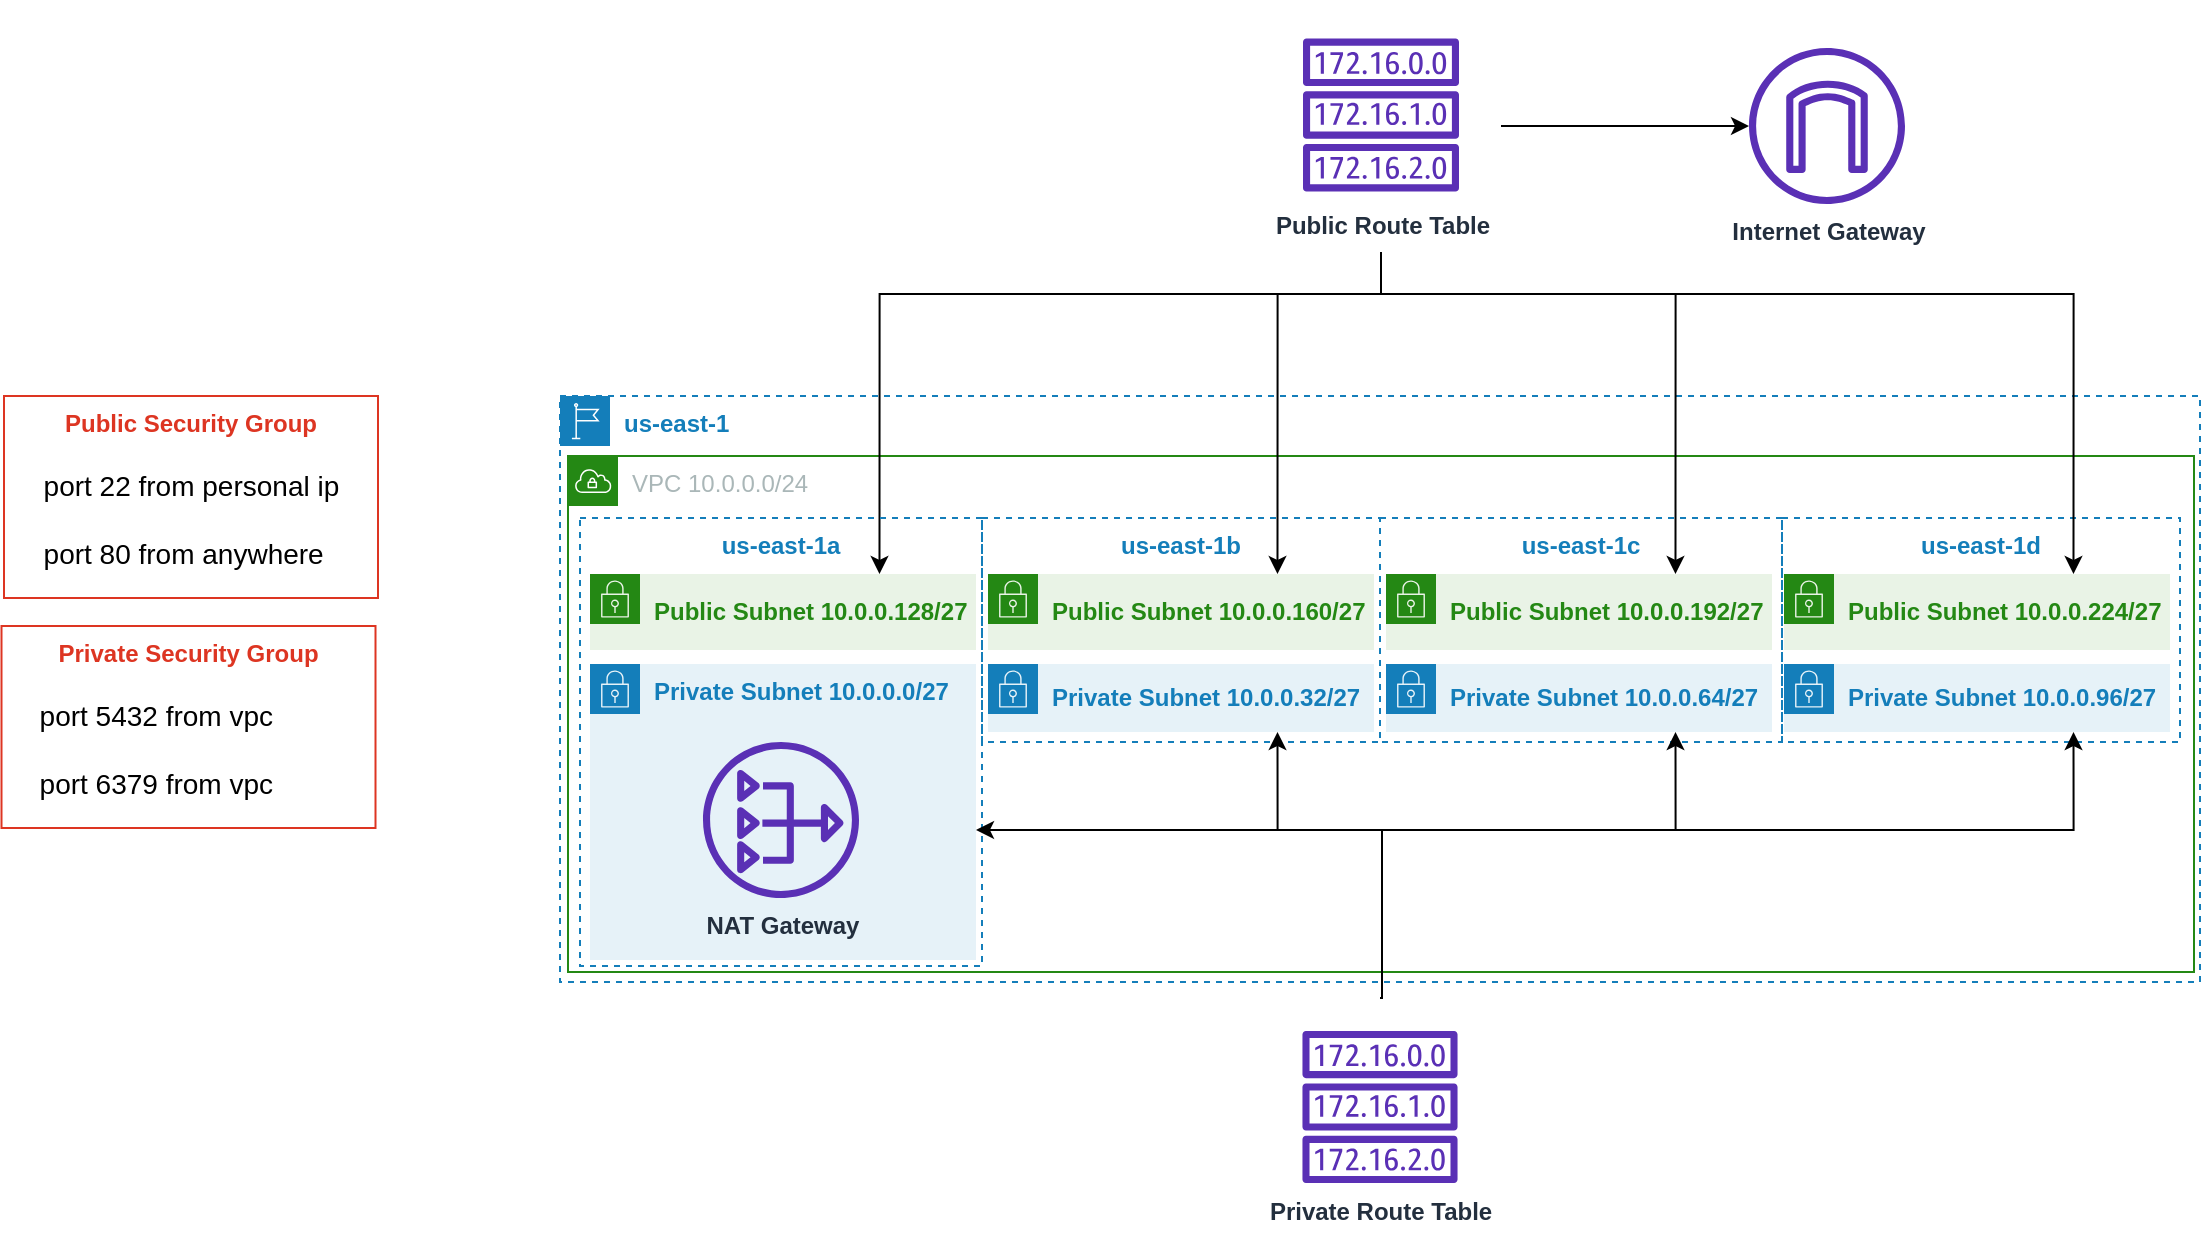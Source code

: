 <mxfile version="14.7.2" type="device"><diagram id="5jq4qde_LeKyUFYyVB4t" name="Page-1"><mxGraphModel dx="1822" dy="737" grid="0" gridSize="10" guides="1" tooltips="1" connect="1" arrows="1" fold="1" page="0" pageScale="1" pageWidth="850" pageHeight="1100" math="0" shadow="0"><root><mxCell id="0"/><mxCell id="1" parent="0"/><mxCell id="xucgfwfK4AjFJKdcSk11-4" value="us-east-1" style="points=[[0,0],[0.25,0],[0.5,0],[0.75,0],[1,0],[1,0.25],[1,0.5],[1,0.75],[1,1],[0.75,1],[0.5,1],[0.25,1],[0,1],[0,0.75],[0,0.5],[0,0.25]];outlineConnect=0;gradientColor=none;html=1;whiteSpace=wrap;fontSize=12;fontStyle=1;shape=mxgraph.aws4.group;grIcon=mxgraph.aws4.group_region;strokeColor=#147EBA;fillColor=none;verticalAlign=top;align=left;spacingLeft=30;fontColor=#147EBA;dashed=1;" vertex="1" parent="1"><mxGeometry x="185" y="305" width="820" height="293" as="geometry"/></mxCell><mxCell id="xucgfwfK4AjFJKdcSk11-11" value="VPC 10.0.0.0/24" style="points=[[0,0],[0.25,0],[0.5,0],[0.75,0],[1,0],[1,0.25],[1,0.5],[1,0.75],[1,1],[0.75,1],[0.5,1],[0.25,1],[0,1],[0,0.75],[0,0.5],[0,0.25]];outlineConnect=0;gradientColor=none;html=1;whiteSpace=wrap;fontSize=12;fontStyle=0;shape=mxgraph.aws4.group;grIcon=mxgraph.aws4.group_vpc;strokeColor=#248814;fillColor=none;verticalAlign=top;align=left;spacingLeft=30;fontColor=#AAB7B8;dashed=0;" vertex="1" parent="1"><mxGeometry x="189" y="335" width="813" height="258" as="geometry"/></mxCell><mxCell id="xucgfwfK4AjFJKdcSk11-28" style="edgeStyle=orthogonalEdgeStyle;rounded=0;orthogonalLoop=1;jettySize=auto;html=1;exitX=0.5;exitY=1;exitDx=0;exitDy=0;entryX=0.75;entryY=0;entryDx=0;entryDy=0;" edge="1" parent="1" source="xucgfwfK4AjFJKdcSk11-27" target="xucgfwfK4AjFJKdcSk11-2"><mxGeometry relative="1" as="geometry"><Array as="points"><mxPoint x="596" y="254"/><mxPoint x="345" y="254"/></Array></mxGeometry></mxCell><mxCell id="xucgfwfK4AjFJKdcSk11-38" style="edgeStyle=orthogonalEdgeStyle;rounded=0;orthogonalLoop=1;jettySize=auto;html=1;exitX=1;exitY=0.5;exitDx=0;exitDy=0;" edge="1" parent="1" source="xucgfwfK4AjFJKdcSk11-27" target="xucgfwfK4AjFJKdcSk11-9"><mxGeometry relative="1" as="geometry"/></mxCell><mxCell id="xucgfwfK4AjFJKdcSk11-27" value="" style="rounded=0;whiteSpace=wrap;html=1;verticalAlign=middle;strokeColor=none;" vertex="1" parent="1"><mxGeometry x="535.5" y="107" width="120" height="126" as="geometry"/></mxCell><mxCell id="xucgfwfK4AjFJKdcSk11-5" value="us-east-1a" style="fillColor=none;strokeColor=#147EBA;dashed=1;verticalAlign=top;fontStyle=1;fontColor=#147EBA;" vertex="1" parent="1"><mxGeometry x="195" y="366" width="201" height="224" as="geometry"/></mxCell><mxCell id="xucgfwfK4AjFJKdcSk11-23" value="us-east-1b" style="fillColor=none;strokeColor=#147EBA;dashed=1;verticalAlign=top;fontStyle=1;fontColor=#147EBA;" vertex="1" parent="1"><mxGeometry x="396" y="366" width="199" height="112" as="geometry"/></mxCell><mxCell id="xucgfwfK4AjFJKdcSk11-24" value="us-east-1c" style="fillColor=none;strokeColor=#147EBA;dashed=1;verticalAlign=top;fontStyle=1;fontColor=#147EBA;" vertex="1" parent="1"><mxGeometry x="595" y="366" width="201" height="112" as="geometry"/></mxCell><mxCell id="xucgfwfK4AjFJKdcSk11-25" value="us-east-1d" style="fillColor=none;strokeColor=#147EBA;dashed=1;verticalAlign=top;fontStyle=1;fontColor=#147EBA;" vertex="1" parent="1"><mxGeometry x="796" y="366" width="199" height="112" as="geometry"/></mxCell><mxCell id="xucgfwfK4AjFJKdcSk11-2" value="Public Subnet 10.0.0.128/27" style="points=[[0,0],[0.25,0],[0.5,0],[0.75,0],[1,0],[1,0.25],[1,0.5],[1,0.75],[1,1],[0.75,1],[0.5,1],[0.25,1],[0,1],[0,0.75],[0,0.5],[0,0.25]];outlineConnect=0;gradientColor=none;html=1;whiteSpace=wrap;fontSize=12;fontStyle=1;shape=mxgraph.aws4.group;grIcon=mxgraph.aws4.group_security_group;grStroke=0;strokeColor=#248814;fillColor=#E9F3E6;verticalAlign=middle;align=left;spacingLeft=30;fontColor=#248814;dashed=0;" vertex="1" parent="1"><mxGeometry x="200" y="394" width="193" height="38" as="geometry"/></mxCell><mxCell id="xucgfwfK4AjFJKdcSk11-3" value="Private Subnet 10.0.0.0/27" style="points=[[0,0],[0.25,0],[0.5,0],[0.75,0],[1,0],[1,0.25],[1,0.5],[1,0.75],[1,1],[0.75,1],[0.5,1],[0.25,1],[0,1],[0,0.75],[0,0.5],[0,0.25]];outlineConnect=0;gradientColor=none;html=1;whiteSpace=wrap;fontSize=12;fontStyle=1;shape=mxgraph.aws4.group;grIcon=mxgraph.aws4.group_security_group;grStroke=0;strokeColor=#147EBA;fillColor=#E6F2F8;verticalAlign=top;align=left;spacingLeft=30;fontColor=#147EBA;dashed=0;" vertex="1" parent="1"><mxGeometry x="200" y="439" width="193" height="148" as="geometry"/></mxCell><mxCell id="xucgfwfK4AjFJKdcSk11-6" value="Public Security Group" style="fillColor=none;strokeColor=#DD3522;verticalAlign=top;fontStyle=1;fontColor=#DD3522;" vertex="1" parent="1"><mxGeometry x="-93" y="305" width="187" height="101" as="geometry"/></mxCell><mxCell id="xucgfwfK4AjFJKdcSk11-8" value="Public Route Table" style="outlineConnect=0;fontColor=#232F3E;gradientColor=none;fillColor=#5A30B5;strokeColor=none;dashed=0;verticalLabelPosition=bottom;verticalAlign=top;align=center;html=1;fontSize=12;fontStyle=1;aspect=fixed;pointerEvents=1;shape=mxgraph.aws4.route_table;" vertex="1" parent="1"><mxGeometry x="556.5" y="123.5" width="78" height="82" as="geometry"/></mxCell><mxCell id="xucgfwfK4AjFJKdcSk11-9" value="Internet Gateway" style="outlineConnect=0;fontColor=#232F3E;gradientColor=none;fillColor=#5A30B5;strokeColor=none;dashed=0;verticalLabelPosition=bottom;verticalAlign=top;align=center;html=1;fontSize=12;fontStyle=1;aspect=fixed;pointerEvents=1;shape=mxgraph.aws4.internet_gateway;" vertex="1" parent="1"><mxGeometry x="779.5" y="131" width="78" height="78" as="geometry"/></mxCell><mxCell id="xucgfwfK4AjFJKdcSk11-10" value="NAT Gateway" style="outlineConnect=0;fontColor=#232F3E;gradientColor=none;fillColor=#5A30B5;strokeColor=none;dashed=0;verticalLabelPosition=bottom;verticalAlign=top;align=center;html=1;fontSize=12;fontStyle=1;aspect=fixed;pointerEvents=1;shape=mxgraph.aws4.nat_gateway;" vertex="1" parent="1"><mxGeometry x="256.5" y="478" width="78" height="78" as="geometry"/></mxCell><mxCell id="xucgfwfK4AjFJKdcSk11-16" value="Public Subnet 10.0.0.160/27" style="points=[[0,0],[0.25,0],[0.5,0],[0.75,0],[1,0],[1,0.25],[1,0.5],[1,0.75],[1,1],[0.75,1],[0.5,1],[0.25,1],[0,1],[0,0.75],[0,0.5],[0,0.25]];outlineConnect=0;gradientColor=none;html=1;whiteSpace=wrap;fontSize=12;fontStyle=1;shape=mxgraph.aws4.group;grIcon=mxgraph.aws4.group_security_group;grStroke=0;strokeColor=#248814;fillColor=#E9F3E6;verticalAlign=middle;align=left;spacingLeft=30;fontColor=#248814;dashed=0;" vertex="1" parent="1"><mxGeometry x="399" y="394" width="193" height="38" as="geometry"/></mxCell><mxCell id="xucgfwfK4AjFJKdcSk11-17" value="Public Subnet 10.0.0.192/27" style="points=[[0,0],[0.25,0],[0.5,0],[0.75,0],[1,0],[1,0.25],[1,0.5],[1,0.75],[1,1],[0.75,1],[0.5,1],[0.25,1],[0,1],[0,0.75],[0,0.5],[0,0.25]];outlineConnect=0;gradientColor=none;html=1;whiteSpace=wrap;fontSize=12;fontStyle=1;shape=mxgraph.aws4.group;grIcon=mxgraph.aws4.group_security_group;grStroke=0;strokeColor=#248814;fillColor=#E9F3E6;verticalAlign=middle;align=left;spacingLeft=30;fontColor=#248814;dashed=0;" vertex="1" parent="1"><mxGeometry x="598" y="394" width="193" height="38" as="geometry"/></mxCell><mxCell id="xucgfwfK4AjFJKdcSk11-18" value="Public Subnet 10.0.0.224/27" style="points=[[0,0],[0.25,0],[0.5,0],[0.75,0],[1,0],[1,0.25],[1,0.5],[1,0.75],[1,1],[0.75,1],[0.5,1],[0.25,1],[0,1],[0,0.75],[0,0.5],[0,0.25]];outlineConnect=0;gradientColor=none;html=1;whiteSpace=wrap;fontSize=12;fontStyle=1;shape=mxgraph.aws4.group;grIcon=mxgraph.aws4.group_security_group;grStroke=0;strokeColor=#248814;fillColor=#E9F3E6;verticalAlign=middle;align=left;spacingLeft=30;fontColor=#248814;dashed=0;" vertex="1" parent="1"><mxGeometry x="797" y="394" width="193" height="38" as="geometry"/></mxCell><mxCell id="xucgfwfK4AjFJKdcSk11-19" value="Private Subnet 10.0.0.32/27" style="points=[[0,0],[0.25,0],[0.5,0],[0.75,0],[1,0],[1,0.25],[1,0.5],[1,0.75],[1,1],[0.75,1],[0.5,1],[0.25,1],[0,1],[0,0.75],[0,0.5],[0,0.25]];outlineConnect=0;gradientColor=none;html=1;whiteSpace=wrap;fontSize=12;fontStyle=1;shape=mxgraph.aws4.group;grIcon=mxgraph.aws4.group_security_group;grStroke=0;strokeColor=#147EBA;fillColor=#E6F2F8;verticalAlign=middle;align=left;spacingLeft=30;fontColor=#147EBA;dashed=0;" vertex="1" parent="1"><mxGeometry x="399" y="439" width="193" height="34" as="geometry"/></mxCell><mxCell id="xucgfwfK4AjFJKdcSk11-20" value="Private Subnet 10.0.0.64/27" style="points=[[0,0],[0.25,0],[0.5,0],[0.75,0],[1,0],[1,0.25],[1,0.5],[1,0.75],[1,1],[0.75,1],[0.5,1],[0.25,1],[0,1],[0,0.75],[0,0.5],[0,0.25]];outlineConnect=0;gradientColor=none;html=1;whiteSpace=wrap;fontSize=12;fontStyle=1;shape=mxgraph.aws4.group;grIcon=mxgraph.aws4.group_security_group;grStroke=0;strokeColor=#147EBA;fillColor=#E6F2F8;verticalAlign=middle;align=left;spacingLeft=30;fontColor=#147EBA;dashed=0;" vertex="1" parent="1"><mxGeometry x="598" y="439" width="193" height="34" as="geometry"/></mxCell><mxCell id="xucgfwfK4AjFJKdcSk11-21" value="Private Subnet 10.0.0.96/27" style="points=[[0,0],[0.25,0],[0.5,0],[0.75,0],[1,0],[1,0.25],[1,0.5],[1,0.75],[1,1],[0.75,1],[0.5,1],[0.25,1],[0,1],[0,0.75],[0,0.5],[0,0.25]];outlineConnect=0;gradientColor=none;html=1;whiteSpace=wrap;fontSize=12;fontStyle=1;shape=mxgraph.aws4.group;grIcon=mxgraph.aws4.group_security_group;grStroke=0;strokeColor=#147EBA;fillColor=#E6F2F8;verticalAlign=middle;align=left;spacingLeft=30;fontColor=#147EBA;dashed=0;" vertex="1" parent="1"><mxGeometry x="797" y="439" width="193" height="34" as="geometry"/></mxCell><mxCell id="xucgfwfK4AjFJKdcSk11-29" style="edgeStyle=orthogonalEdgeStyle;rounded=0;orthogonalLoop=1;jettySize=auto;html=1;entryX=0.75;entryY=0;entryDx=0;entryDy=0;exitX=0.5;exitY=1;exitDx=0;exitDy=0;" edge="1" parent="1" source="xucgfwfK4AjFJKdcSk11-27" target="xucgfwfK4AjFJKdcSk11-16"><mxGeometry relative="1" as="geometry"><mxPoint x="686" y="255" as="sourcePoint"/><mxPoint x="354.75" y="404" as="targetPoint"/><Array as="points"><mxPoint x="596" y="254"/><mxPoint x="544" y="254"/></Array></mxGeometry></mxCell><mxCell id="xucgfwfK4AjFJKdcSk11-30" style="edgeStyle=orthogonalEdgeStyle;rounded=0;orthogonalLoop=1;jettySize=auto;html=1;entryX=0.75;entryY=0;entryDx=0;entryDy=0;exitX=0.5;exitY=1;exitDx=0;exitDy=0;" edge="1" parent="1" source="xucgfwfK4AjFJKdcSk11-27" target="xucgfwfK4AjFJKdcSk11-17"><mxGeometry relative="1" as="geometry"><mxPoint x="848.75" y="201" as="sourcePoint"/><mxPoint x="797" y="381" as="targetPoint"/><Array as="points"><mxPoint x="596" y="254"/><mxPoint x="743" y="254"/></Array></mxGeometry></mxCell><mxCell id="xucgfwfK4AjFJKdcSk11-31" style="edgeStyle=orthogonalEdgeStyle;rounded=0;orthogonalLoop=1;jettySize=auto;html=1;entryX=0.75;entryY=0;entryDx=0;entryDy=0;exitX=0.5;exitY=1;exitDx=0;exitDy=0;" edge="1" parent="1" source="xucgfwfK4AjFJKdcSk11-27" target="xucgfwfK4AjFJKdcSk11-18"><mxGeometry relative="1" as="geometry"><mxPoint x="816" y="190" as="sourcePoint"/><mxPoint x="963.25" y="370" as="targetPoint"/><Array as="points"><mxPoint x="596" y="254"/><mxPoint x="942" y="254"/></Array></mxGeometry></mxCell><mxCell id="xucgfwfK4AjFJKdcSk11-32" value="" style="rounded=0;whiteSpace=wrap;html=1;verticalAlign=middle;strokeColor=none;" vertex="1" parent="1"><mxGeometry x="535" y="606" width="120" height="120" as="geometry"/></mxCell><mxCell id="xucgfwfK4AjFJKdcSk11-33" value="Private Route Table" style="outlineConnect=0;fontColor=#232F3E;gradientColor=none;fillColor=#5A30B5;strokeColor=none;dashed=0;verticalLabelPosition=bottom;verticalAlign=top;align=center;html=1;fontSize=12;fontStyle=1;aspect=fixed;pointerEvents=1;shape=mxgraph.aws4.route_table;" vertex="1" parent="1"><mxGeometry x="556" y="622.5" width="78" height="76" as="geometry"/></mxCell><mxCell id="xucgfwfK4AjFJKdcSk11-34" style="edgeStyle=orthogonalEdgeStyle;rounded=0;orthogonalLoop=1;jettySize=auto;html=1;exitX=0.5;exitY=0;exitDx=0;exitDy=0;" edge="1" parent="1" source="xucgfwfK4AjFJKdcSk11-32"><mxGeometry relative="1" as="geometry"><mxPoint x="445.75" y="571" as="sourcePoint"/><mxPoint x="393" y="522" as="targetPoint"/><Array as="points"><mxPoint x="596" y="522"/></Array></mxGeometry></mxCell><mxCell id="xucgfwfK4AjFJKdcSk11-35" style="edgeStyle=orthogonalEdgeStyle;rounded=0;orthogonalLoop=1;jettySize=auto;html=1;exitX=0.5;exitY=0;exitDx=0;exitDy=0;entryX=0.75;entryY=1;entryDx=0;entryDy=0;" edge="1" parent="1" source="xucgfwfK4AjFJKdcSk11-32" target="xucgfwfK4AjFJKdcSk11-19"><mxGeometry relative="1" as="geometry"><mxPoint x="913.25" y="602" as="sourcePoint"/><mxPoint x="663" y="509" as="targetPoint"/><Array as="points"><mxPoint x="596" y="522"/><mxPoint x="544" y="522"/></Array></mxGeometry></mxCell><mxCell id="xucgfwfK4AjFJKdcSk11-36" style="edgeStyle=orthogonalEdgeStyle;rounded=0;orthogonalLoop=1;jettySize=auto;html=1;exitX=0.5;exitY=0;exitDx=0;exitDy=0;entryX=0.75;entryY=1;entryDx=0;entryDy=0;" edge="1" parent="1" source="xucgfwfK4AjFJKdcSk11-32" target="xucgfwfK4AjFJKdcSk11-20"><mxGeometry relative="1" as="geometry"><mxPoint x="800.25" y="602" as="sourcePoint"/><mxPoint x="749" y="509" as="targetPoint"/><Array as="points"><mxPoint x="596" y="522"/><mxPoint x="743" y="522"/></Array></mxGeometry></mxCell><mxCell id="xucgfwfK4AjFJKdcSk11-37" style="edgeStyle=orthogonalEdgeStyle;rounded=0;orthogonalLoop=1;jettySize=auto;html=1;exitX=0.5;exitY=0;exitDx=0;exitDy=0;entryX=0.75;entryY=1;entryDx=0;entryDy=0;" edge="1" parent="1" source="xucgfwfK4AjFJKdcSk11-32" target="xucgfwfK4AjFJKdcSk11-21"><mxGeometry relative="1" as="geometry"><mxPoint x="752" y="600" as="sourcePoint"/><mxPoint x="899.75" y="507" as="targetPoint"/><Array as="points"><mxPoint x="596" y="522"/><mxPoint x="942" y="522"/></Array></mxGeometry></mxCell><mxCell id="xucgfwfK4AjFJKdcSk11-41" value="&amp;nbsp; port 22 from personal ip" style="rounded=0;whiteSpace=wrap;html=1;verticalAlign=middle;align=left;strokeColor=none;fontStyle=0;fontSize=14;" vertex="1" parent="1"><mxGeometry x="-83.5" y="337" width="165.5" height="26" as="geometry"/></mxCell><mxCell id="xucgfwfK4AjFJKdcSk11-42" value="&amp;nbsp; port 80 from anywhere" style="rounded=0;whiteSpace=wrap;html=1;verticalAlign=middle;align=left;strokeColor=none;fontStyle=0;fontSize=14;" vertex="1" parent="1"><mxGeometry x="-83.5" y="371" width="165.5" height="26" as="geometry"/></mxCell><mxCell id="xucgfwfK4AjFJKdcSk11-43" value="Private Security Group" style="fillColor=none;strokeColor=#DD3522;verticalAlign=top;fontStyle=1;fontColor=#DD3522;" vertex="1" parent="1"><mxGeometry x="-94.25" y="420" width="187" height="101" as="geometry"/></mxCell><mxCell id="xucgfwfK4AjFJKdcSk11-44" value="&amp;nbsp; port 5432 from vpc" style="rounded=0;whiteSpace=wrap;html=1;verticalAlign=middle;align=left;strokeColor=none;fontStyle=0;fontSize=14;" vertex="1" parent="1"><mxGeometry x="-84.75" y="452" width="165.5" height="26" as="geometry"/></mxCell><mxCell id="xucgfwfK4AjFJKdcSk11-45" value="&amp;nbsp; port 6379 from vpc" style="rounded=0;whiteSpace=wrap;html=1;verticalAlign=middle;align=left;strokeColor=none;fontStyle=0;fontSize=14;" vertex="1" parent="1"><mxGeometry x="-84.75" y="486" width="165.5" height="26" as="geometry"/></mxCell></root></mxGraphModel></diagram></mxfile>
